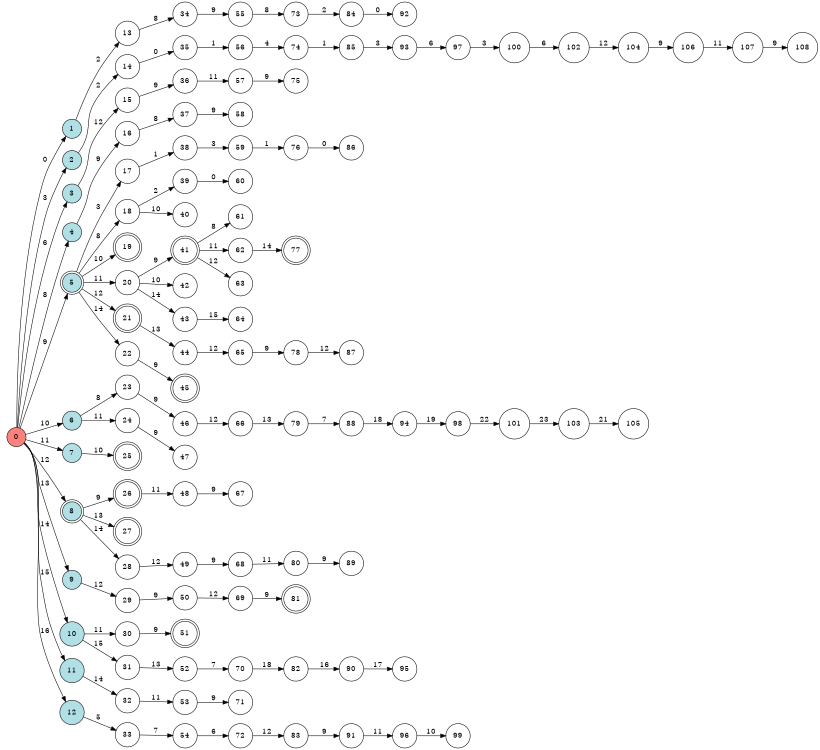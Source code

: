 digraph APTA {
__start0 [label="" shape="none"];

rankdir=LR;
size="8,5";

s0 [style="filled", color="black", fillcolor="#ff817b" shape="circle", label="0"];
s1 [style="filled", color="black", fillcolor="powderblue" shape="circle", label="1"];
s2 [style="filled", color="black", fillcolor="powderblue" shape="circle", label="2"];
s3 [style="filled", color="black", fillcolor="powderblue" shape="circle", label="3"];
s4 [style="filled", color="black", fillcolor="powderblue" shape="circle", label="4"];
s5 [style="rounded,filled", color="black", fillcolor="powderblue" shape="doublecircle", label="5"];
s6 [style="filled", color="black", fillcolor="powderblue" shape="circle", label="6"];
s7 [style="filled", color="black", fillcolor="powderblue" shape="circle", label="7"];
s8 [style="rounded,filled", color="black", fillcolor="powderblue" shape="doublecircle", label="8"];
s9 [style="filled", color="black", fillcolor="powderblue" shape="circle", label="9"];
s10 [style="filled", color="black", fillcolor="powderblue" shape="circle", label="10"];
s11 [style="filled", color="black", fillcolor="powderblue" shape="circle", label="11"];
s12 [style="filled", color="black", fillcolor="powderblue" shape="circle", label="12"];
s13 [style="filled", color="black", fillcolor="white" shape="circle", label="13"];
s14 [style="filled", color="black", fillcolor="white" shape="circle", label="14"];
s15 [style="filled", color="black", fillcolor="white" shape="circle", label="15"];
s16 [style="filled", color="black", fillcolor="white" shape="circle", label="16"];
s17 [style="filled", color="black", fillcolor="white" shape="circle", label="17"];
s18 [style="filled", color="black", fillcolor="white" shape="circle", label="18"];
s19 [style="rounded,filled", color="black", fillcolor="white" shape="doublecircle", label="19"];
s20 [style="filled", color="black", fillcolor="white" shape="circle", label="20"];
s21 [style="rounded,filled", color="black", fillcolor="white" shape="doublecircle", label="21"];
s22 [style="filled", color="black", fillcolor="white" shape="circle", label="22"];
s23 [style="filled", color="black", fillcolor="white" shape="circle", label="23"];
s24 [style="filled", color="black", fillcolor="white" shape="circle", label="24"];
s25 [style="rounded,filled", color="black", fillcolor="white" shape="doublecircle", label="25"];
s26 [style="rounded,filled", color="black", fillcolor="white" shape="doublecircle", label="26"];
s27 [style="rounded,filled", color="black", fillcolor="white" shape="doublecircle", label="27"];
s28 [style="filled", color="black", fillcolor="white" shape="circle", label="28"];
s29 [style="filled", color="black", fillcolor="white" shape="circle", label="29"];
s30 [style="filled", color="black", fillcolor="white" shape="circle", label="30"];
s31 [style="filled", color="black", fillcolor="white" shape="circle", label="31"];
s32 [style="filled", color="black", fillcolor="white" shape="circle", label="32"];
s33 [style="filled", color="black", fillcolor="white" shape="circle", label="33"];
s34 [style="filled", color="black", fillcolor="white" shape="circle", label="34"];
s35 [style="filled", color="black", fillcolor="white" shape="circle", label="35"];
s36 [style="filled", color="black", fillcolor="white" shape="circle", label="36"];
s37 [style="filled", color="black", fillcolor="white" shape="circle", label="37"];
s38 [style="filled", color="black", fillcolor="white" shape="circle", label="38"];
s39 [style="filled", color="black", fillcolor="white" shape="circle", label="39"];
s40 [style="filled", color="black", fillcolor="white" shape="circle", label="40"];
s41 [style="rounded,filled", color="black", fillcolor="white" shape="doublecircle", label="41"];
s42 [style="filled", color="black", fillcolor="white" shape="circle", label="42"];
s43 [style="filled", color="black", fillcolor="white" shape="circle", label="43"];
s44 [style="filled", color="black", fillcolor="white" shape="circle", label="44"];
s45 [style="rounded,filled", color="black", fillcolor="white" shape="doublecircle", label="45"];
s46 [style="filled", color="black", fillcolor="white" shape="circle", label="46"];
s47 [style="filled", color="black", fillcolor="white" shape="circle", label="47"];
s48 [style="filled", color="black", fillcolor="white" shape="circle", label="48"];
s49 [style="filled", color="black", fillcolor="white" shape="circle", label="49"];
s50 [style="filled", color="black", fillcolor="white" shape="circle", label="50"];
s51 [style="rounded,filled", color="black", fillcolor="white" shape="doublecircle", label="51"];
s52 [style="filled", color="black", fillcolor="white" shape="circle", label="52"];
s53 [style="filled", color="black", fillcolor="white" shape="circle", label="53"];
s54 [style="filled", color="black", fillcolor="white" shape="circle", label="54"];
s55 [style="filled", color="black", fillcolor="white" shape="circle", label="55"];
s56 [style="filled", color="black", fillcolor="white" shape="circle", label="56"];
s57 [style="filled", color="black", fillcolor="white" shape="circle", label="57"];
s58 [style="filled", color="black", fillcolor="white" shape="circle", label="58"];
s59 [style="filled", color="black", fillcolor="white" shape="circle", label="59"];
s60 [style="filled", color="black", fillcolor="white" shape="circle", label="60"];
s61 [style="filled", color="black", fillcolor="white" shape="circle", label="61"];
s62 [style="filled", color="black", fillcolor="white" shape="circle", label="62"];
s63 [style="filled", color="black", fillcolor="white" shape="circle", label="63"];
s64 [style="filled", color="black", fillcolor="white" shape="circle", label="64"];
s65 [style="filled", color="black", fillcolor="white" shape="circle", label="65"];
s66 [style="filled", color="black", fillcolor="white" shape="circle", label="66"];
s67 [style="filled", color="black", fillcolor="white" shape="circle", label="67"];
s68 [style="filled", color="black", fillcolor="white" shape="circle", label="68"];
s69 [style="filled", color="black", fillcolor="white" shape="circle", label="69"];
s70 [style="filled", color="black", fillcolor="white" shape="circle", label="70"];
s71 [style="filled", color="black", fillcolor="white" shape="circle", label="71"];
s72 [style="filled", color="black", fillcolor="white" shape="circle", label="72"];
s73 [style="filled", color="black", fillcolor="white" shape="circle", label="73"];
s74 [style="filled", color="black", fillcolor="white" shape="circle", label="74"];
s75 [style="filled", color="black", fillcolor="white" shape="circle", label="75"];
s76 [style="filled", color="black", fillcolor="white" shape="circle", label="76"];
s77 [style="rounded,filled", color="black", fillcolor="white" shape="doublecircle", label="77"];
s78 [style="filled", color="black", fillcolor="white" shape="circle", label="78"];
s79 [style="filled", color="black", fillcolor="white" shape="circle", label="79"];
s80 [style="filled", color="black", fillcolor="white" shape="circle", label="80"];
s81 [style="rounded,filled", color="black", fillcolor="white" shape="doublecircle", label="81"];
s82 [style="filled", color="black", fillcolor="white" shape="circle", label="82"];
s83 [style="filled", color="black", fillcolor="white" shape="circle", label="83"];
s84 [style="filled", color="black", fillcolor="white" shape="circle", label="84"];
s85 [style="filled", color="black", fillcolor="white" shape="circle", label="85"];
s86 [style="filled", color="black", fillcolor="white" shape="circle", label="86"];
s87 [style="filled", color="black", fillcolor="white" shape="circle", label="87"];
s88 [style="filled", color="black", fillcolor="white" shape="circle", label="88"];
s89 [style="filled", color="black", fillcolor="white" shape="circle", label="89"];
s90 [style="filled", color="black", fillcolor="white" shape="circle", label="90"];
s91 [style="filled", color="black", fillcolor="white" shape="circle", label="91"];
s92 [style="filled", color="black", fillcolor="white" shape="circle", label="92"];
s93 [style="filled", color="black", fillcolor="white" shape="circle", label="93"];
s94 [style="filled", color="black", fillcolor="white" shape="circle", label="94"];
s95 [style="filled", color="black", fillcolor="white" shape="circle", label="95"];
s96 [style="filled", color="black", fillcolor="white" shape="circle", label="96"];
s97 [style="filled", color="black", fillcolor="white" shape="circle", label="97"];
s98 [style="filled", color="black", fillcolor="white" shape="circle", label="98"];
s99 [style="filled", color="black", fillcolor="white" shape="circle", label="99"];
s100 [style="filled", color="black", fillcolor="white" shape="circle", label="100"];
s101 [style="filled", color="black", fillcolor="white" shape="circle", label="101"];
s102 [style="filled", color="black", fillcolor="white" shape="circle", label="102"];
s103 [style="filled", color="black", fillcolor="white" shape="circle", label="103"];
s104 [style="filled", color="black", fillcolor="white" shape="circle", label="104"];
s105 [style="filled", color="black", fillcolor="white" shape="circle", label="105"];
s106 [style="filled", color="black", fillcolor="white" shape="circle", label="106"];
s107 [style="filled", color="black", fillcolor="white" shape="circle", label="107"];
s108 [style="filled", color="black", fillcolor="white" shape="circle", label="108"];
s0 -> s1 [label="0"];
s0 -> s2 [label="3"];
s0 -> s3 [label="6"];
s0 -> s4 [label="8"];
s0 -> s5 [label="9"];
s0 -> s6 [label="10"];
s0 -> s7 [label="11"];
s0 -> s8 [label="12"];
s0 -> s9 [label="13"];
s0 -> s10 [label="14"];
s0 -> s11 [label="15"];
s0 -> s12 [label="16"];
s1 -> s13 [label="2"];
s2 -> s14 [label="2"];
s3 -> s15 [label="12"];
s4 -> s16 [label="9"];
s5 -> s17 [label="3"];
s5 -> s18 [label="8"];
s5 -> s19 [label="10"];
s5 -> s20 [label="11"];
s5 -> s21 [label="12"];
s5 -> s22 [label="14"];
s6 -> s23 [label="8"];
s6 -> s24 [label="11"];
s7 -> s25 [label="10"];
s8 -> s26 [label="9"];
s8 -> s27 [label="13"];
s8 -> s28 [label="14"];
s9 -> s29 [label="12"];
s10 -> s30 [label="11"];
s10 -> s31 [label="15"];
s11 -> s32 [label="14"];
s12 -> s33 [label="5"];
s13 -> s34 [label="8"];
s14 -> s35 [label="0"];
s15 -> s36 [label="9"];
s16 -> s37 [label="8"];
s17 -> s38 [label="1"];
s18 -> s39 [label="2"];
s18 -> s40 [label="10"];
s20 -> s41 [label="9"];
s20 -> s42 [label="10"];
s20 -> s43 [label="14"];
s21 -> s44 [label="13"];
s22 -> s45 [label="9"];
s23 -> s46 [label="9"];
s24 -> s47 [label="9"];
s26 -> s48 [label="11"];
s28 -> s49 [label="12"];
s29 -> s50 [label="9"];
s30 -> s51 [label="9"];
s31 -> s52 [label="13"];
s32 -> s53 [label="11"];
s33 -> s54 [label="7"];
s34 -> s55 [label="9"];
s35 -> s56 [label="1"];
s36 -> s57 [label="11"];
s37 -> s58 [label="9"];
s38 -> s59 [label="3"];
s39 -> s60 [label="0"];
s41 -> s61 [label="8"];
s41 -> s62 [label="11"];
s41 -> s63 [label="12"];
s43 -> s64 [label="15"];
s44 -> s65 [label="12"];
s46 -> s66 [label="12"];
s48 -> s67 [label="9"];
s49 -> s68 [label="9"];
s50 -> s69 [label="12"];
s52 -> s70 [label="7"];
s53 -> s71 [label="9"];
s54 -> s72 [label="6"];
s55 -> s73 [label="8"];
s56 -> s74 [label="4"];
s57 -> s75 [label="9"];
s59 -> s76 [label="1"];
s62 -> s77 [label="14"];
s65 -> s78 [label="9"];
s66 -> s79 [label="13"];
s68 -> s80 [label="11"];
s69 -> s81 [label="9"];
s70 -> s82 [label="18"];
s72 -> s83 [label="12"];
s73 -> s84 [label="2"];
s74 -> s85 [label="1"];
s76 -> s86 [label="0"];
s78 -> s87 [label="12"];
s79 -> s88 [label="7"];
s80 -> s89 [label="9"];
s82 -> s90 [label="16"];
s83 -> s91 [label="9"];
s84 -> s92 [label="0"];
s85 -> s93 [label="3"];
s88 -> s94 [label="18"];
s90 -> s95 [label="17"];
s91 -> s96 [label="11"];
s93 -> s97 [label="6"];
s94 -> s98 [label="19"];
s96 -> s99 [label="10"];
s97 -> s100 [label="3"];
s98 -> s101 [label="22"];
s100 -> s102 [label="6"];
s101 -> s103 [label="23"];
s102 -> s104 [label="12"];
s103 -> s105 [label="21"];
s104 -> s106 [label="9"];
s106 -> s107 [label="11"];
s107 -> s108 [label="9"];

}